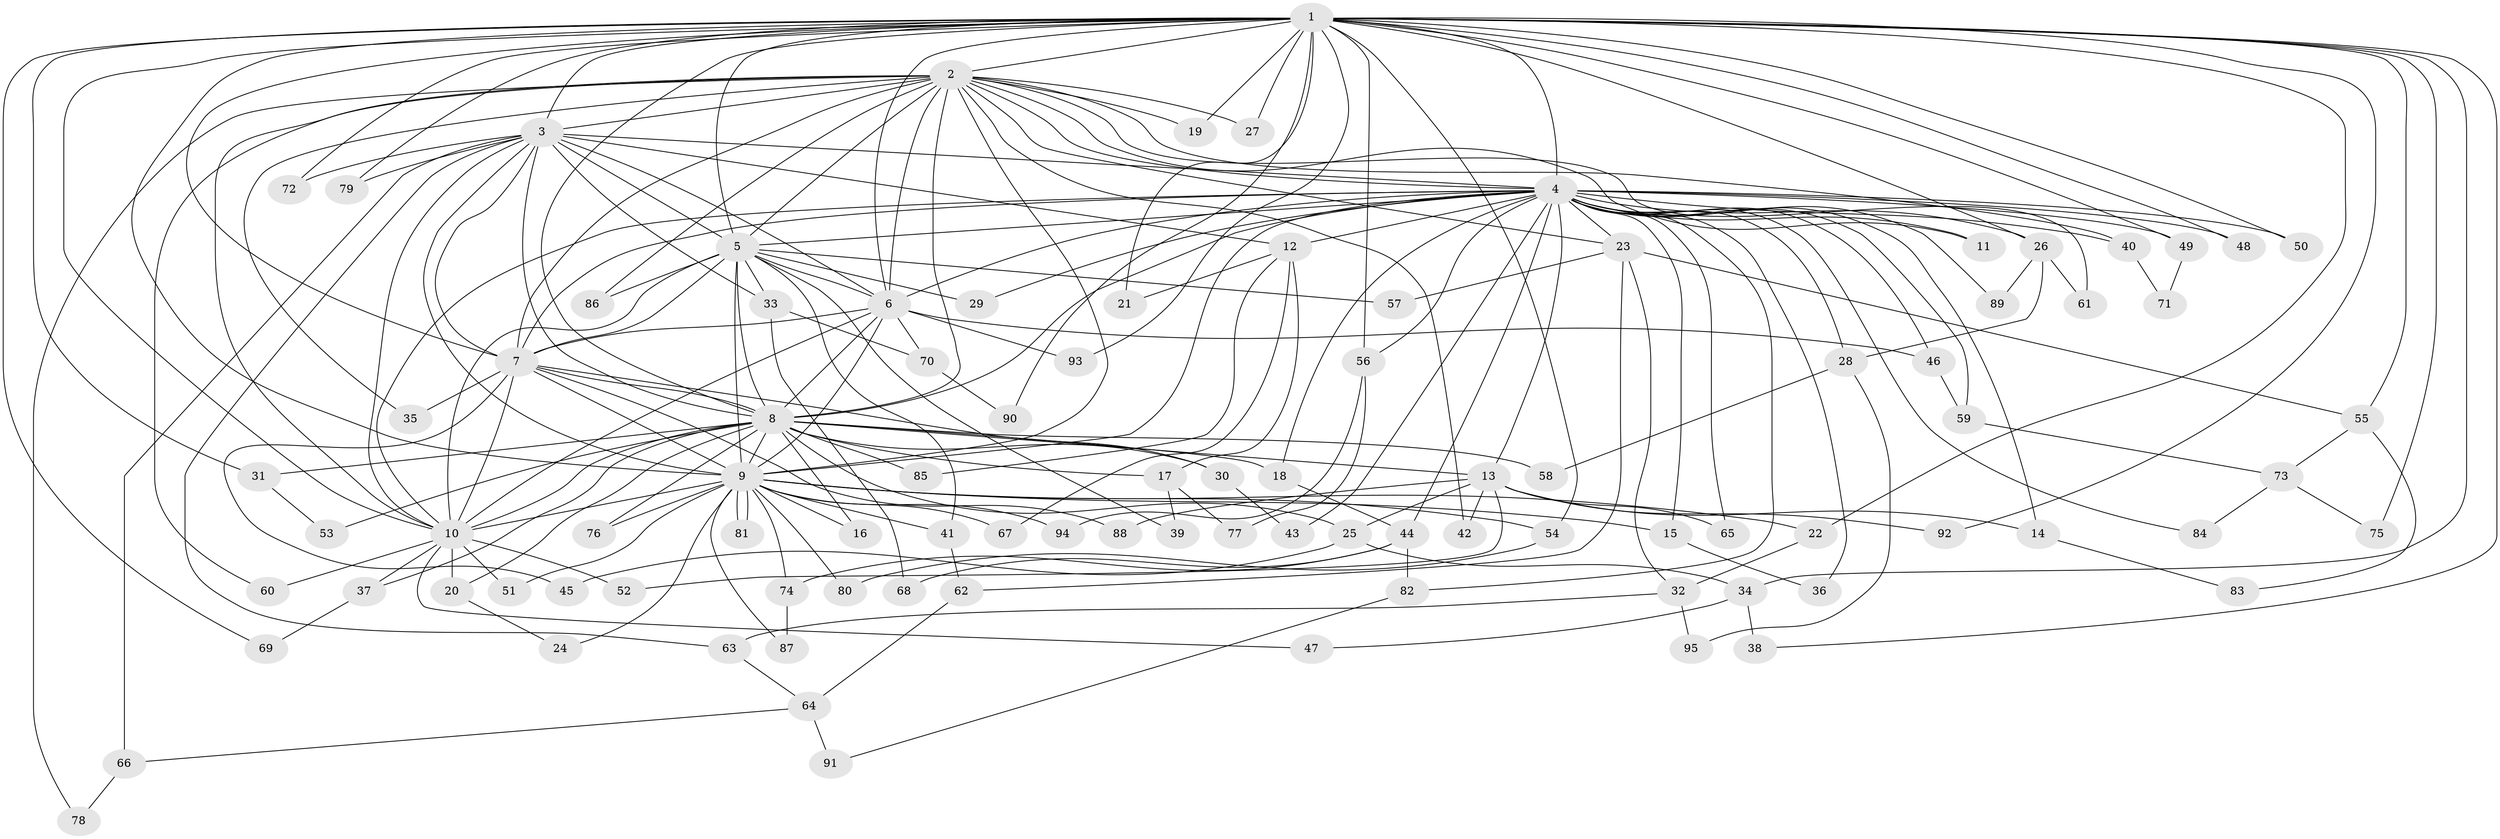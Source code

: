 // coarse degree distribution, {12: 0.020833333333333332, 17: 0.020833333333333332, 11: 0.0625, 24: 0.020833333333333332, 18: 0.020833333333333332, 10: 0.020833333333333332, 2: 0.375, 6: 0.0625, 15: 0.020833333333333332, 3: 0.22916666666666666, 4: 0.041666666666666664, 16: 0.020833333333333332, 5: 0.0625, 1: 0.020833333333333332}
// Generated by graph-tools (version 1.1) at 2025/49/03/04/25 22:49:51]
// undirected, 95 vertices, 215 edges
graph export_dot {
  node [color=gray90,style=filled];
  1;
  2;
  3;
  4;
  5;
  6;
  7;
  8;
  9;
  10;
  11;
  12;
  13;
  14;
  15;
  16;
  17;
  18;
  19;
  20;
  21;
  22;
  23;
  24;
  25;
  26;
  27;
  28;
  29;
  30;
  31;
  32;
  33;
  34;
  35;
  36;
  37;
  38;
  39;
  40;
  41;
  42;
  43;
  44;
  45;
  46;
  47;
  48;
  49;
  50;
  51;
  52;
  53;
  54;
  55;
  56;
  57;
  58;
  59;
  60;
  61;
  62;
  63;
  64;
  65;
  66;
  67;
  68;
  69;
  70;
  71;
  72;
  73;
  74;
  75;
  76;
  77;
  78;
  79;
  80;
  81;
  82;
  83;
  84;
  85;
  86;
  87;
  88;
  89;
  90;
  91;
  92;
  93;
  94;
  95;
  1 -- 2;
  1 -- 3;
  1 -- 4;
  1 -- 5;
  1 -- 6;
  1 -- 7;
  1 -- 8;
  1 -- 9;
  1 -- 10;
  1 -- 19;
  1 -- 21;
  1 -- 22;
  1 -- 26;
  1 -- 27;
  1 -- 31;
  1 -- 34;
  1 -- 38;
  1 -- 48;
  1 -- 49;
  1 -- 50;
  1 -- 54;
  1 -- 55;
  1 -- 56;
  1 -- 69;
  1 -- 72;
  1 -- 75;
  1 -- 79;
  1 -- 90;
  1 -- 92;
  1 -- 93;
  2 -- 3;
  2 -- 4;
  2 -- 5;
  2 -- 6;
  2 -- 7;
  2 -- 8;
  2 -- 9;
  2 -- 10;
  2 -- 11;
  2 -- 19;
  2 -- 23;
  2 -- 27;
  2 -- 35;
  2 -- 40;
  2 -- 42;
  2 -- 60;
  2 -- 61;
  2 -- 78;
  2 -- 86;
  3 -- 4;
  3 -- 5;
  3 -- 6;
  3 -- 7;
  3 -- 8;
  3 -- 9;
  3 -- 10;
  3 -- 12;
  3 -- 33;
  3 -- 63;
  3 -- 66;
  3 -- 72;
  3 -- 79;
  4 -- 5;
  4 -- 6;
  4 -- 7;
  4 -- 8;
  4 -- 9;
  4 -- 10;
  4 -- 11;
  4 -- 12;
  4 -- 13;
  4 -- 14;
  4 -- 15;
  4 -- 18;
  4 -- 23;
  4 -- 26;
  4 -- 28;
  4 -- 29;
  4 -- 36;
  4 -- 40;
  4 -- 43;
  4 -- 44;
  4 -- 46;
  4 -- 48;
  4 -- 49;
  4 -- 50;
  4 -- 56;
  4 -- 59;
  4 -- 65;
  4 -- 82;
  4 -- 84;
  4 -- 89;
  5 -- 6;
  5 -- 7;
  5 -- 8;
  5 -- 9;
  5 -- 10;
  5 -- 29;
  5 -- 33;
  5 -- 39;
  5 -- 41;
  5 -- 57;
  5 -- 86;
  6 -- 7;
  6 -- 8;
  6 -- 9;
  6 -- 10;
  6 -- 46;
  6 -- 70;
  6 -- 93;
  7 -- 8;
  7 -- 9;
  7 -- 10;
  7 -- 30;
  7 -- 35;
  7 -- 45;
  7 -- 88;
  8 -- 9;
  8 -- 10;
  8 -- 13;
  8 -- 16;
  8 -- 17;
  8 -- 18;
  8 -- 20;
  8 -- 25;
  8 -- 30;
  8 -- 31;
  8 -- 37;
  8 -- 53;
  8 -- 58;
  8 -- 76;
  8 -- 85;
  9 -- 10;
  9 -- 15;
  9 -- 16;
  9 -- 22;
  9 -- 24;
  9 -- 41;
  9 -- 51;
  9 -- 54;
  9 -- 67;
  9 -- 74;
  9 -- 76;
  9 -- 80;
  9 -- 81;
  9 -- 81;
  9 -- 87;
  9 -- 94;
  10 -- 20;
  10 -- 37;
  10 -- 47;
  10 -- 51;
  10 -- 52;
  10 -- 60;
  12 -- 17;
  12 -- 21;
  12 -- 67;
  12 -- 85;
  13 -- 14;
  13 -- 25;
  13 -- 42;
  13 -- 52;
  13 -- 65;
  13 -- 88;
  13 -- 92;
  14 -- 83;
  15 -- 36;
  17 -- 39;
  17 -- 77;
  18 -- 44;
  20 -- 24;
  22 -- 32;
  23 -- 32;
  23 -- 55;
  23 -- 57;
  23 -- 62;
  25 -- 34;
  25 -- 45;
  26 -- 28;
  26 -- 61;
  26 -- 89;
  28 -- 58;
  28 -- 95;
  30 -- 43;
  31 -- 53;
  32 -- 63;
  32 -- 95;
  33 -- 68;
  33 -- 70;
  34 -- 38;
  34 -- 47;
  37 -- 69;
  40 -- 71;
  41 -- 62;
  44 -- 68;
  44 -- 74;
  44 -- 82;
  46 -- 59;
  49 -- 71;
  54 -- 80;
  55 -- 73;
  55 -- 83;
  56 -- 77;
  56 -- 94;
  59 -- 73;
  62 -- 64;
  63 -- 64;
  64 -- 66;
  64 -- 91;
  66 -- 78;
  70 -- 90;
  73 -- 75;
  73 -- 84;
  74 -- 87;
  82 -- 91;
}
